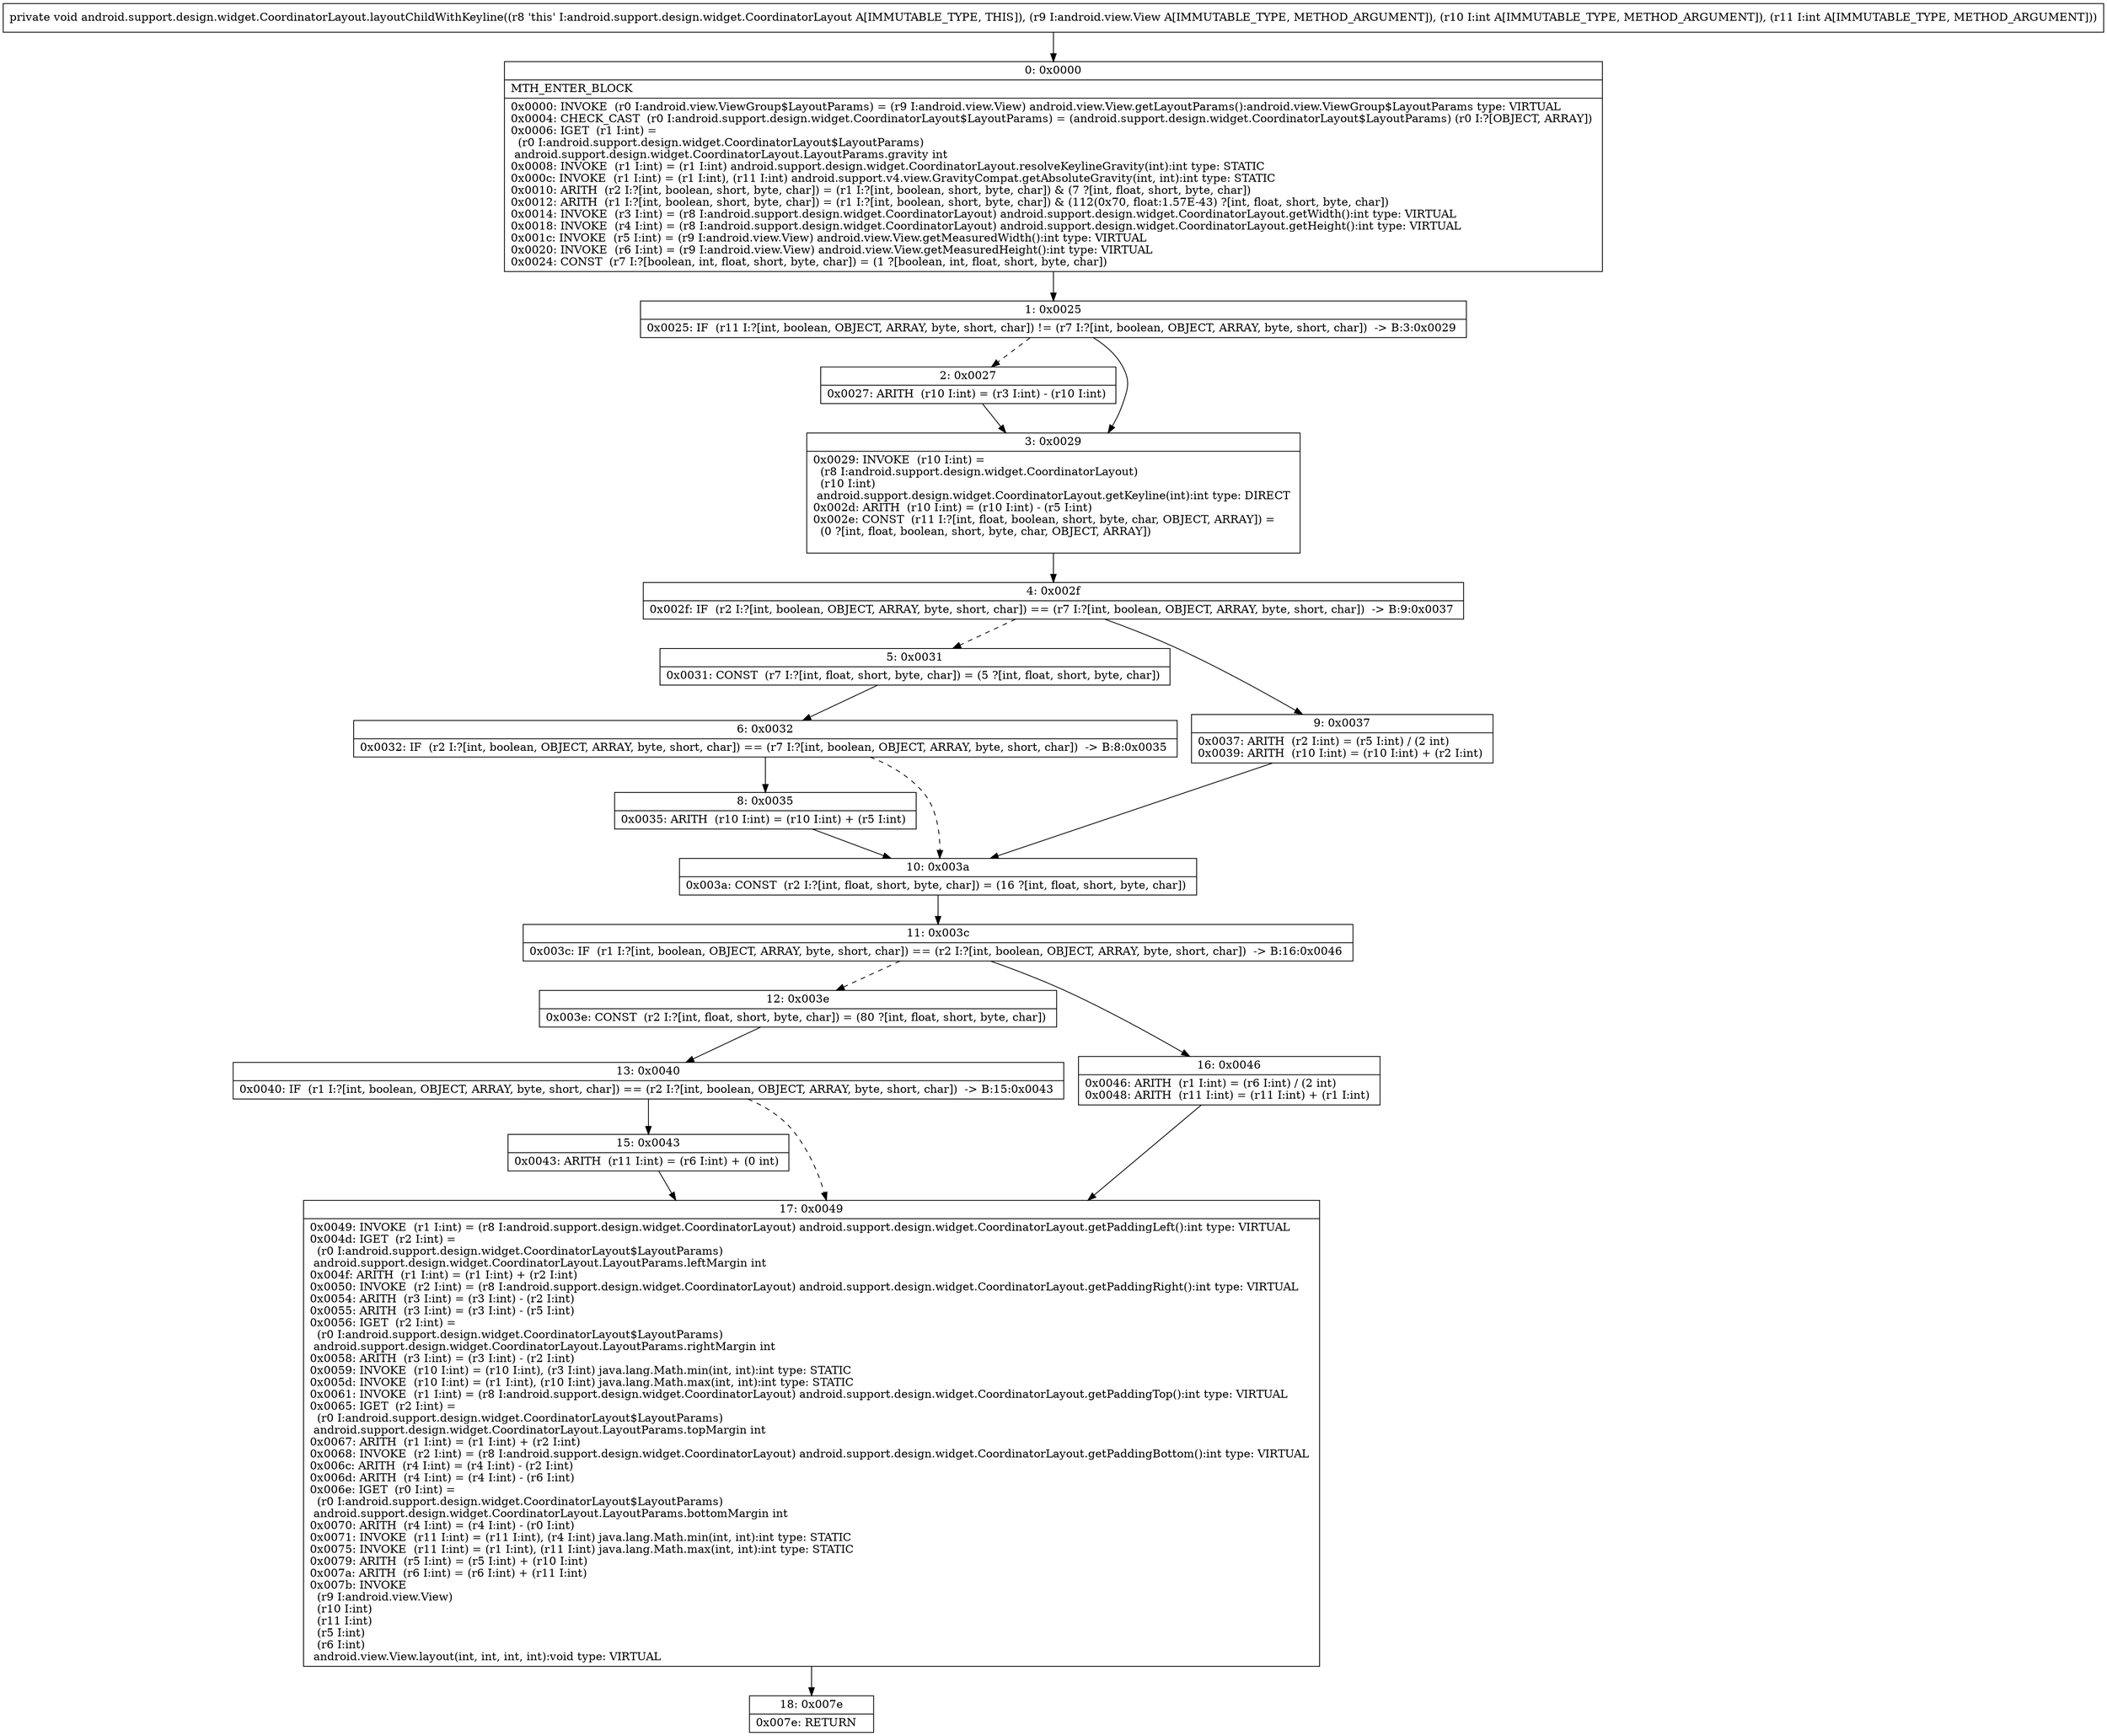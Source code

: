 digraph "CFG forandroid.support.design.widget.CoordinatorLayout.layoutChildWithKeyline(Landroid\/view\/View;II)V" {
Node_0 [shape=record,label="{0\:\ 0x0000|MTH_ENTER_BLOCK\l|0x0000: INVOKE  (r0 I:android.view.ViewGroup$LayoutParams) = (r9 I:android.view.View) android.view.View.getLayoutParams():android.view.ViewGroup$LayoutParams type: VIRTUAL \l0x0004: CHECK_CAST  (r0 I:android.support.design.widget.CoordinatorLayout$LayoutParams) = (android.support.design.widget.CoordinatorLayout$LayoutParams) (r0 I:?[OBJECT, ARRAY]) \l0x0006: IGET  (r1 I:int) = \l  (r0 I:android.support.design.widget.CoordinatorLayout$LayoutParams)\l android.support.design.widget.CoordinatorLayout.LayoutParams.gravity int \l0x0008: INVOKE  (r1 I:int) = (r1 I:int) android.support.design.widget.CoordinatorLayout.resolveKeylineGravity(int):int type: STATIC \l0x000c: INVOKE  (r1 I:int) = (r1 I:int), (r11 I:int) android.support.v4.view.GravityCompat.getAbsoluteGravity(int, int):int type: STATIC \l0x0010: ARITH  (r2 I:?[int, boolean, short, byte, char]) = (r1 I:?[int, boolean, short, byte, char]) & (7 ?[int, float, short, byte, char]) \l0x0012: ARITH  (r1 I:?[int, boolean, short, byte, char]) = (r1 I:?[int, boolean, short, byte, char]) & (112(0x70, float:1.57E\-43) ?[int, float, short, byte, char]) \l0x0014: INVOKE  (r3 I:int) = (r8 I:android.support.design.widget.CoordinatorLayout) android.support.design.widget.CoordinatorLayout.getWidth():int type: VIRTUAL \l0x0018: INVOKE  (r4 I:int) = (r8 I:android.support.design.widget.CoordinatorLayout) android.support.design.widget.CoordinatorLayout.getHeight():int type: VIRTUAL \l0x001c: INVOKE  (r5 I:int) = (r9 I:android.view.View) android.view.View.getMeasuredWidth():int type: VIRTUAL \l0x0020: INVOKE  (r6 I:int) = (r9 I:android.view.View) android.view.View.getMeasuredHeight():int type: VIRTUAL \l0x0024: CONST  (r7 I:?[boolean, int, float, short, byte, char]) = (1 ?[boolean, int, float, short, byte, char]) \l}"];
Node_1 [shape=record,label="{1\:\ 0x0025|0x0025: IF  (r11 I:?[int, boolean, OBJECT, ARRAY, byte, short, char]) != (r7 I:?[int, boolean, OBJECT, ARRAY, byte, short, char])  \-\> B:3:0x0029 \l}"];
Node_2 [shape=record,label="{2\:\ 0x0027|0x0027: ARITH  (r10 I:int) = (r3 I:int) \- (r10 I:int) \l}"];
Node_3 [shape=record,label="{3\:\ 0x0029|0x0029: INVOKE  (r10 I:int) = \l  (r8 I:android.support.design.widget.CoordinatorLayout)\l  (r10 I:int)\l android.support.design.widget.CoordinatorLayout.getKeyline(int):int type: DIRECT \l0x002d: ARITH  (r10 I:int) = (r10 I:int) \- (r5 I:int) \l0x002e: CONST  (r11 I:?[int, float, boolean, short, byte, char, OBJECT, ARRAY]) = \l  (0 ?[int, float, boolean, short, byte, char, OBJECT, ARRAY])\l \l}"];
Node_4 [shape=record,label="{4\:\ 0x002f|0x002f: IF  (r2 I:?[int, boolean, OBJECT, ARRAY, byte, short, char]) == (r7 I:?[int, boolean, OBJECT, ARRAY, byte, short, char])  \-\> B:9:0x0037 \l}"];
Node_5 [shape=record,label="{5\:\ 0x0031|0x0031: CONST  (r7 I:?[int, float, short, byte, char]) = (5 ?[int, float, short, byte, char]) \l}"];
Node_6 [shape=record,label="{6\:\ 0x0032|0x0032: IF  (r2 I:?[int, boolean, OBJECT, ARRAY, byte, short, char]) == (r7 I:?[int, boolean, OBJECT, ARRAY, byte, short, char])  \-\> B:8:0x0035 \l}"];
Node_8 [shape=record,label="{8\:\ 0x0035|0x0035: ARITH  (r10 I:int) = (r10 I:int) + (r5 I:int) \l}"];
Node_9 [shape=record,label="{9\:\ 0x0037|0x0037: ARITH  (r2 I:int) = (r5 I:int) \/ (2 int) \l0x0039: ARITH  (r10 I:int) = (r10 I:int) + (r2 I:int) \l}"];
Node_10 [shape=record,label="{10\:\ 0x003a|0x003a: CONST  (r2 I:?[int, float, short, byte, char]) = (16 ?[int, float, short, byte, char]) \l}"];
Node_11 [shape=record,label="{11\:\ 0x003c|0x003c: IF  (r1 I:?[int, boolean, OBJECT, ARRAY, byte, short, char]) == (r2 I:?[int, boolean, OBJECT, ARRAY, byte, short, char])  \-\> B:16:0x0046 \l}"];
Node_12 [shape=record,label="{12\:\ 0x003e|0x003e: CONST  (r2 I:?[int, float, short, byte, char]) = (80 ?[int, float, short, byte, char]) \l}"];
Node_13 [shape=record,label="{13\:\ 0x0040|0x0040: IF  (r1 I:?[int, boolean, OBJECT, ARRAY, byte, short, char]) == (r2 I:?[int, boolean, OBJECT, ARRAY, byte, short, char])  \-\> B:15:0x0043 \l}"];
Node_15 [shape=record,label="{15\:\ 0x0043|0x0043: ARITH  (r11 I:int) = (r6 I:int) + (0 int) \l}"];
Node_16 [shape=record,label="{16\:\ 0x0046|0x0046: ARITH  (r1 I:int) = (r6 I:int) \/ (2 int) \l0x0048: ARITH  (r11 I:int) = (r11 I:int) + (r1 I:int) \l}"];
Node_17 [shape=record,label="{17\:\ 0x0049|0x0049: INVOKE  (r1 I:int) = (r8 I:android.support.design.widget.CoordinatorLayout) android.support.design.widget.CoordinatorLayout.getPaddingLeft():int type: VIRTUAL \l0x004d: IGET  (r2 I:int) = \l  (r0 I:android.support.design.widget.CoordinatorLayout$LayoutParams)\l android.support.design.widget.CoordinatorLayout.LayoutParams.leftMargin int \l0x004f: ARITH  (r1 I:int) = (r1 I:int) + (r2 I:int) \l0x0050: INVOKE  (r2 I:int) = (r8 I:android.support.design.widget.CoordinatorLayout) android.support.design.widget.CoordinatorLayout.getPaddingRight():int type: VIRTUAL \l0x0054: ARITH  (r3 I:int) = (r3 I:int) \- (r2 I:int) \l0x0055: ARITH  (r3 I:int) = (r3 I:int) \- (r5 I:int) \l0x0056: IGET  (r2 I:int) = \l  (r0 I:android.support.design.widget.CoordinatorLayout$LayoutParams)\l android.support.design.widget.CoordinatorLayout.LayoutParams.rightMargin int \l0x0058: ARITH  (r3 I:int) = (r3 I:int) \- (r2 I:int) \l0x0059: INVOKE  (r10 I:int) = (r10 I:int), (r3 I:int) java.lang.Math.min(int, int):int type: STATIC \l0x005d: INVOKE  (r10 I:int) = (r1 I:int), (r10 I:int) java.lang.Math.max(int, int):int type: STATIC \l0x0061: INVOKE  (r1 I:int) = (r8 I:android.support.design.widget.CoordinatorLayout) android.support.design.widget.CoordinatorLayout.getPaddingTop():int type: VIRTUAL \l0x0065: IGET  (r2 I:int) = \l  (r0 I:android.support.design.widget.CoordinatorLayout$LayoutParams)\l android.support.design.widget.CoordinatorLayout.LayoutParams.topMargin int \l0x0067: ARITH  (r1 I:int) = (r1 I:int) + (r2 I:int) \l0x0068: INVOKE  (r2 I:int) = (r8 I:android.support.design.widget.CoordinatorLayout) android.support.design.widget.CoordinatorLayout.getPaddingBottom():int type: VIRTUAL \l0x006c: ARITH  (r4 I:int) = (r4 I:int) \- (r2 I:int) \l0x006d: ARITH  (r4 I:int) = (r4 I:int) \- (r6 I:int) \l0x006e: IGET  (r0 I:int) = \l  (r0 I:android.support.design.widget.CoordinatorLayout$LayoutParams)\l android.support.design.widget.CoordinatorLayout.LayoutParams.bottomMargin int \l0x0070: ARITH  (r4 I:int) = (r4 I:int) \- (r0 I:int) \l0x0071: INVOKE  (r11 I:int) = (r11 I:int), (r4 I:int) java.lang.Math.min(int, int):int type: STATIC \l0x0075: INVOKE  (r11 I:int) = (r1 I:int), (r11 I:int) java.lang.Math.max(int, int):int type: STATIC \l0x0079: ARITH  (r5 I:int) = (r5 I:int) + (r10 I:int) \l0x007a: ARITH  (r6 I:int) = (r6 I:int) + (r11 I:int) \l0x007b: INVOKE  \l  (r9 I:android.view.View)\l  (r10 I:int)\l  (r11 I:int)\l  (r5 I:int)\l  (r6 I:int)\l android.view.View.layout(int, int, int, int):void type: VIRTUAL \l}"];
Node_18 [shape=record,label="{18\:\ 0x007e|0x007e: RETURN   \l}"];
MethodNode[shape=record,label="{private void android.support.design.widget.CoordinatorLayout.layoutChildWithKeyline((r8 'this' I:android.support.design.widget.CoordinatorLayout A[IMMUTABLE_TYPE, THIS]), (r9 I:android.view.View A[IMMUTABLE_TYPE, METHOD_ARGUMENT]), (r10 I:int A[IMMUTABLE_TYPE, METHOD_ARGUMENT]), (r11 I:int A[IMMUTABLE_TYPE, METHOD_ARGUMENT])) }"];
MethodNode -> Node_0;
Node_0 -> Node_1;
Node_1 -> Node_2[style=dashed];
Node_1 -> Node_3;
Node_2 -> Node_3;
Node_3 -> Node_4;
Node_4 -> Node_5[style=dashed];
Node_4 -> Node_9;
Node_5 -> Node_6;
Node_6 -> Node_8;
Node_6 -> Node_10[style=dashed];
Node_8 -> Node_10;
Node_9 -> Node_10;
Node_10 -> Node_11;
Node_11 -> Node_12[style=dashed];
Node_11 -> Node_16;
Node_12 -> Node_13;
Node_13 -> Node_15;
Node_13 -> Node_17[style=dashed];
Node_15 -> Node_17;
Node_16 -> Node_17;
Node_17 -> Node_18;
}

